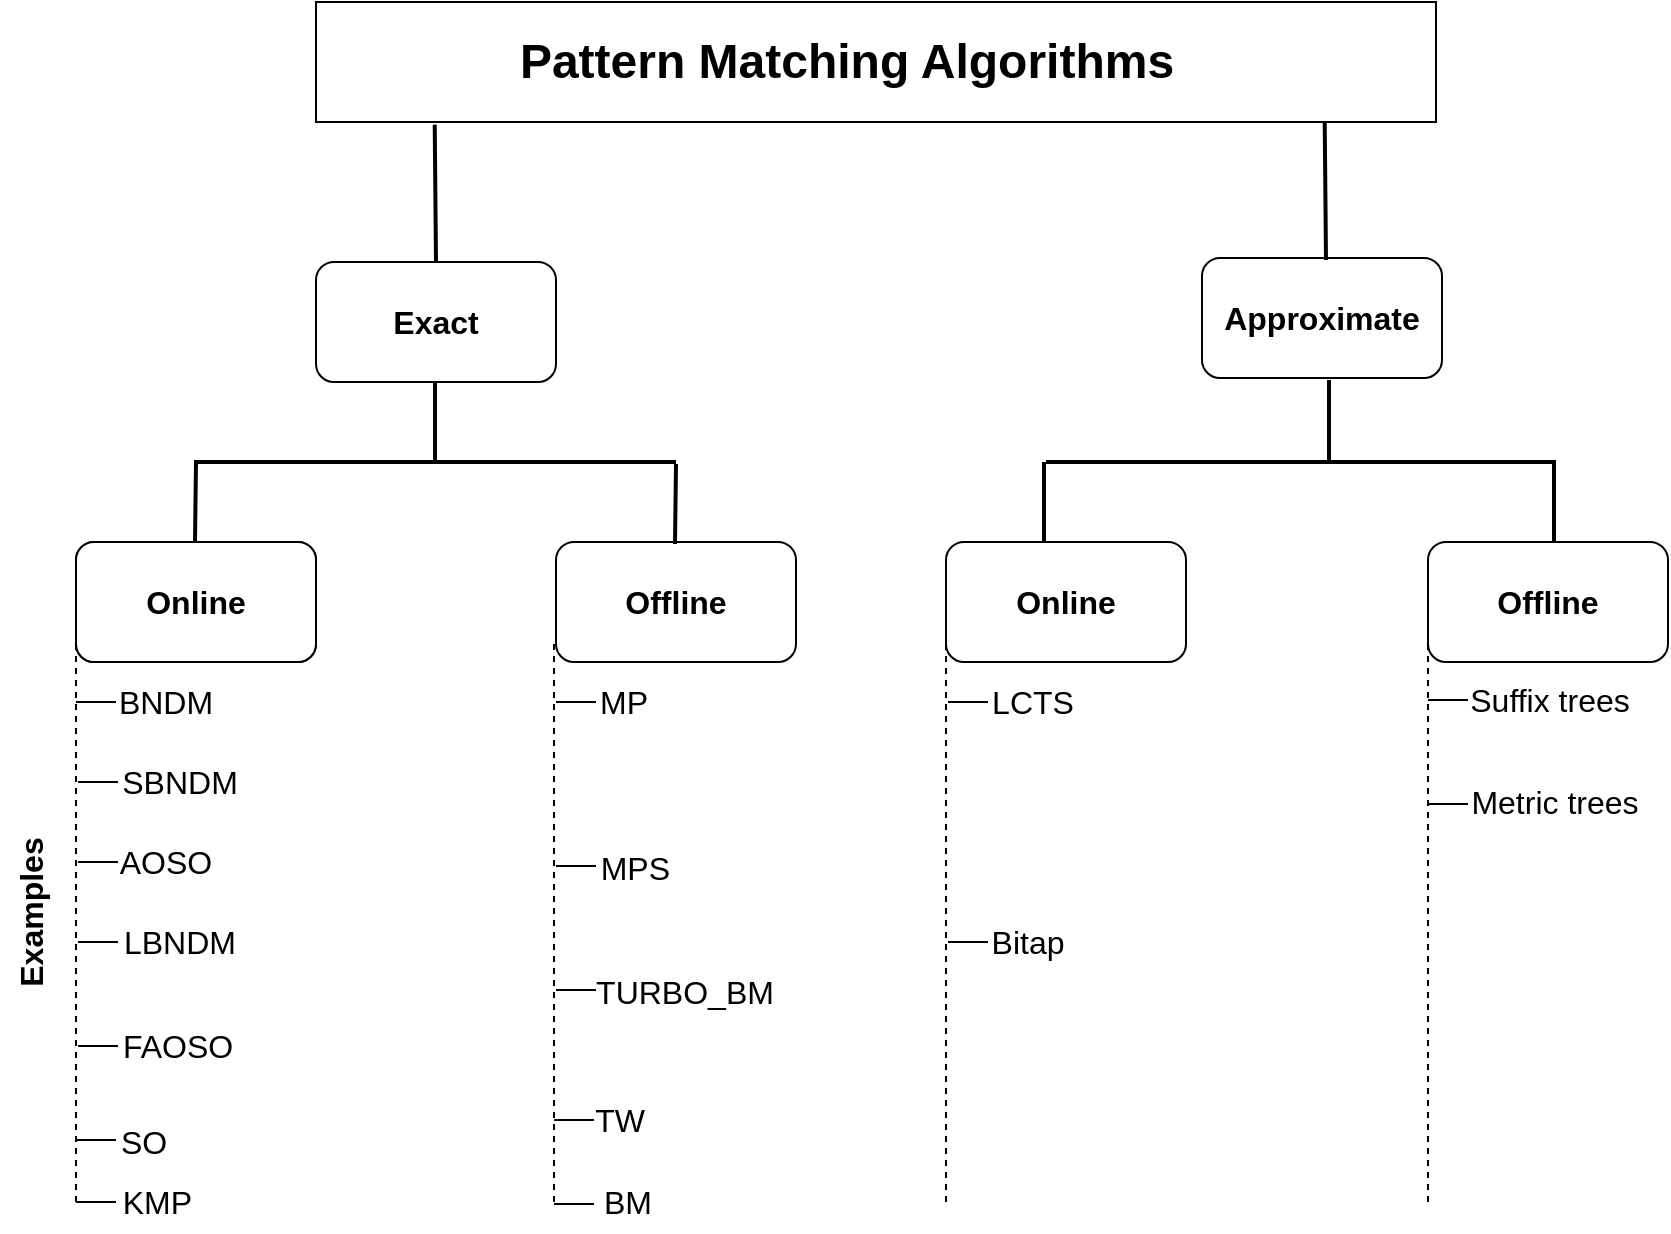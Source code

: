 <mxfile version="20.1.1" type="github">
  <diagram id="-p__1ZMTshBO_-eSBYka" name="Page-1">
    <mxGraphModel dx="1209" dy="749" grid="1" gridSize="10" guides="1" tooltips="1" connect="1" arrows="1" fold="1" page="1" pageScale="1" pageWidth="850" pageHeight="1100" background="#FFFFFF" math="0" shadow="0">
      <root>
        <mxCell id="0" />
        <mxCell id="1" parent="0" />
        <mxCell id="feFIpkgyWD4qysGt8sMT-2" value="&lt;font style=&quot;font-size: 16px;&quot;&gt;&lt;b&gt;Exact&lt;/b&gt;&lt;/font&gt;" style="rounded=1;whiteSpace=wrap;html=1;labelBackgroundColor=default;" parent="1" vertex="1">
          <mxGeometry x="160" y="140" width="120" height="60" as="geometry" />
        </mxCell>
        <mxCell id="feFIpkgyWD4qysGt8sMT-3" value="&lt;font style=&quot;font-size: 16px;&quot;&gt;Approximate&lt;/font&gt;" style="rounded=1;whiteSpace=wrap;html=1;fontStyle=1" parent="1" vertex="1">
          <mxGeometry x="603" y="138" width="120" height="60" as="geometry" />
        </mxCell>
        <mxCell id="feFIpkgyWD4qysGt8sMT-4" value="Online" style="rounded=1;whiteSpace=wrap;html=1;fontSize=16;" parent="1" vertex="1">
          <mxGeometry x="40" y="280" width="120" height="60" as="geometry" />
        </mxCell>
        <mxCell id="feFIpkgyWD4qysGt8sMT-5" value="Offline" style="rounded=1;whiteSpace=wrap;html=1;fontSize=16;fontStyle=1" parent="1" vertex="1">
          <mxGeometry x="280" y="280" width="120" height="60" as="geometry" />
        </mxCell>
        <mxCell id="feFIpkgyWD4qysGt8sMT-6" value="Online" style="rounded=1;whiteSpace=wrap;html=1;fontSize=16;fontStyle=1" parent="1" vertex="1">
          <mxGeometry x="475" y="280" width="120" height="60" as="geometry" />
        </mxCell>
        <mxCell id="feFIpkgyWD4qysGt8sMT-7" value="Offline" style="rounded=1;whiteSpace=wrap;html=1;fontSize=16;fontStyle=1" parent="1" vertex="1">
          <mxGeometry x="716" y="280" width="120" height="60" as="geometry" />
        </mxCell>
        <mxCell id="feFIpkgyWD4qysGt8sMT-8" value="" style="endArrow=none;html=1;rounded=0;fontSize=16;strokeWidth=2;" parent="1" edge="1">
          <mxGeometry width="50" height="50" relative="1" as="geometry">
            <mxPoint x="99" y="240" as="sourcePoint" />
            <mxPoint x="340" y="240" as="targetPoint" />
          </mxGeometry>
        </mxCell>
        <mxCell id="feFIpkgyWD4qysGt8sMT-9" value="" style="endArrow=none;html=1;rounded=0;fontSize=16;strokeWidth=2;" parent="1" edge="1">
          <mxGeometry width="50" height="50" relative="1" as="geometry">
            <mxPoint x="219.5" y="240" as="sourcePoint" />
            <mxPoint x="219.5" y="200" as="targetPoint" />
          </mxGeometry>
        </mxCell>
        <mxCell id="feFIpkgyWD4qysGt8sMT-10" value="" style="endArrow=none;html=1;rounded=0;fontSize=16;strokeWidth=2;" parent="1" edge="1">
          <mxGeometry width="50" height="50" relative="1" as="geometry">
            <mxPoint x="666.5" y="239" as="sourcePoint" />
            <mxPoint x="666.5" y="199" as="targetPoint" />
          </mxGeometry>
        </mxCell>
        <mxCell id="feFIpkgyWD4qysGt8sMT-11" value="" style="endArrow=none;html=1;rounded=0;fontSize=16;strokeWidth=2;" parent="1" edge="1">
          <mxGeometry width="50" height="50" relative="1" as="geometry">
            <mxPoint x="99.5" y="280" as="sourcePoint" />
            <mxPoint x="100" y="240" as="targetPoint" />
          </mxGeometry>
        </mxCell>
        <mxCell id="feFIpkgyWD4qysGt8sMT-12" value="" style="endArrow=none;html=1;rounded=0;fontSize=16;strokeWidth=2;" parent="1" edge="1">
          <mxGeometry width="50" height="50" relative="1" as="geometry">
            <mxPoint x="339.5" y="281" as="sourcePoint" />
            <mxPoint x="340" y="241" as="targetPoint" />
          </mxGeometry>
        </mxCell>
        <mxCell id="feFIpkgyWD4qysGt8sMT-13" value="" style="endArrow=none;html=1;rounded=0;fontSize=16;strokeWidth=2;" parent="1" edge="1">
          <mxGeometry width="50" height="50" relative="1" as="geometry">
            <mxPoint x="525" y="240" as="sourcePoint" />
            <mxPoint x="780" y="240" as="targetPoint" />
          </mxGeometry>
        </mxCell>
        <mxCell id="feFIpkgyWD4qysGt8sMT-14" value="" style="endArrow=none;html=1;rounded=0;fontSize=16;strokeWidth=2;" parent="1" edge="1">
          <mxGeometry width="50" height="50" relative="1" as="geometry">
            <mxPoint x="524" y="280" as="sourcePoint" />
            <mxPoint x="524" y="240" as="targetPoint" />
          </mxGeometry>
        </mxCell>
        <mxCell id="feFIpkgyWD4qysGt8sMT-15" value="" style="endArrow=none;html=1;rounded=0;fontSize=16;strokeWidth=2;" parent="1" edge="1">
          <mxGeometry width="50" height="50" relative="1" as="geometry">
            <mxPoint x="779" y="280" as="sourcePoint" />
            <mxPoint x="779" y="240" as="targetPoint" />
          </mxGeometry>
        </mxCell>
        <mxCell id="feFIpkgyWD4qysGt8sMT-16" value="" style="rounded=0;whiteSpace=wrap;html=1;fontSize=18;" parent="1" vertex="1">
          <mxGeometry x="160" y="10" width="560" height="60" as="geometry" />
        </mxCell>
        <mxCell id="feFIpkgyWD4qysGt8sMT-1" value="Pattern Matching Algorithms" style="text;strokeColor=none;fillColor=none;html=1;fontSize=24;fontStyle=1;verticalAlign=middle;align=center;" parent="1" vertex="1">
          <mxGeometry x="360" y="25" width="130" height="30" as="geometry" />
        </mxCell>
        <mxCell id="feFIpkgyWD4qysGt8sMT-18" value="" style="endArrow=none;html=1;rounded=0;fontSize=16;strokeWidth=2;entryX=0.106;entryY=1.022;entryDx=0;entryDy=0;entryPerimeter=0;" parent="1" target="feFIpkgyWD4qysGt8sMT-16" edge="1">
          <mxGeometry width="50" height="50" relative="1" as="geometry">
            <mxPoint x="220" y="140" as="sourcePoint" />
            <mxPoint x="220" y="80" as="targetPoint" />
          </mxGeometry>
        </mxCell>
        <mxCell id="feFIpkgyWD4qysGt8sMT-19" value="" style="endArrow=none;html=1;rounded=0;fontSize=16;strokeWidth=2;entryX=0.106;entryY=1.022;entryDx=0;entryDy=0;entryPerimeter=0;" parent="1" edge="1">
          <mxGeometry width="50" height="50" relative="1" as="geometry">
            <mxPoint x="665" y="139" as="sourcePoint" />
            <mxPoint x="664.36" y="70.32" as="targetPoint" />
          </mxGeometry>
        </mxCell>
        <mxCell id="feFIpkgyWD4qysGt8sMT-20" value="" style="endArrow=none;html=1;rounded=0;fontSize=16;strokeWidth=1;dashed=1;" parent="1" edge="1">
          <mxGeometry width="50" height="50" relative="1" as="geometry">
            <mxPoint x="40" y="610" as="sourcePoint" />
            <mxPoint x="40" y="330" as="targetPoint" />
          </mxGeometry>
        </mxCell>
        <mxCell id="feFIpkgyWD4qysGt8sMT-21" value="" style="endArrow=none;html=1;rounded=0;fontSize=16;strokeWidth=1;dashed=1;" parent="1" edge="1">
          <mxGeometry width="50" height="50" relative="1" as="geometry">
            <mxPoint x="279" y="610" as="sourcePoint" />
            <mxPoint x="279" y="330" as="targetPoint" />
          </mxGeometry>
        </mxCell>
        <mxCell id="feFIpkgyWD4qysGt8sMT-22" value="" style="endArrow=none;html=1;rounded=0;fontSize=16;strokeWidth=1;dashed=1;" parent="1" edge="1">
          <mxGeometry width="50" height="50" relative="1" as="geometry">
            <mxPoint x="475" y="610" as="sourcePoint" />
            <mxPoint x="475" y="329" as="targetPoint" />
          </mxGeometry>
        </mxCell>
        <mxCell id="feFIpkgyWD4qysGt8sMT-23" value="" style="endArrow=none;html=1;rounded=0;fontSize=16;strokeWidth=1;dashed=1;" parent="1" edge="1">
          <mxGeometry width="50" height="50" relative="1" as="geometry">
            <mxPoint x="716" y="610" as="sourcePoint" />
            <mxPoint x="716" y="329" as="targetPoint" />
          </mxGeometry>
        </mxCell>
        <mxCell id="feFIpkgyWD4qysGt8sMT-24" value="" style="endArrow=none;html=1;rounded=0;fontSize=16;strokeWidth=1;" parent="1" edge="1">
          <mxGeometry width="50" height="50" relative="1" as="geometry">
            <mxPoint x="280" y="360" as="sourcePoint" />
            <mxPoint x="300" y="360" as="targetPoint" />
          </mxGeometry>
        </mxCell>
        <mxCell id="feFIpkgyWD4qysGt8sMT-26" value="&lt;font color=&quot;#ffffff&quot;&gt;MP&lt;/font&gt;" style="text;html=1;strokeColor=none;fillColor=none;align=center;verticalAlign=middle;whiteSpace=wrap;rounded=0;fontSize=16;fontColor=#000000;" parent="1" vertex="1">
          <mxGeometry x="284" y="345" width="60" height="30" as="geometry" />
        </mxCell>
        <mxCell id="feFIpkgyWD4qysGt8sMT-28" value="&lt;font color=&quot;#ffffff&quot;&gt;&amp;nbsp; &amp;nbsp;MPS&lt;/font&gt;" style="text;html=1;strokeColor=none;fillColor=none;align=center;verticalAlign=middle;whiteSpace=wrap;rounded=0;fontSize=16;" parent="1" vertex="1">
          <mxGeometry x="282" y="455" width="60" height="30" as="geometry" />
        </mxCell>
        <mxCell id="feFIpkgyWD4qysGt8sMT-29" value="" style="endArrow=none;html=1;rounded=0;fontSize=16;strokeWidth=1;" parent="1" edge="1">
          <mxGeometry width="50" height="50" relative="1" as="geometry">
            <mxPoint x="280" y="442" as="sourcePoint" />
            <mxPoint x="300" y="442" as="targetPoint" />
          </mxGeometry>
        </mxCell>
        <mxCell id="feFIpkgyWD4qysGt8sMT-34" value="" style="endArrow=none;html=1;rounded=0;fontSize=16;strokeWidth=1;" parent="1" edge="1">
          <mxGeometry width="50" height="50" relative="1" as="geometry">
            <mxPoint x="280" y="504" as="sourcePoint" />
            <mxPoint x="300" y="504" as="targetPoint" />
          </mxGeometry>
        </mxCell>
        <mxCell id="feFIpkgyWD4qysGt8sMT-35" value="" style="endArrow=none;html=1;rounded=0;fontSize=16;strokeWidth=1;" parent="1" edge="1">
          <mxGeometry width="50" height="50" relative="1" as="geometry">
            <mxPoint x="279" y="569" as="sourcePoint" />
            <mxPoint x="299" y="569" as="targetPoint" />
          </mxGeometry>
        </mxCell>
        <mxCell id="feFIpkgyWD4qysGt8sMT-39" value="" style="endArrow=none;html=1;rounded=0;fontSize=16;strokeWidth=1;" parent="1" edge="1">
          <mxGeometry width="50" height="50" relative="1" as="geometry">
            <mxPoint x="279" y="611" as="sourcePoint" />
            <mxPoint x="299" y="611" as="targetPoint" />
          </mxGeometry>
        </mxCell>
        <mxCell id="feFIpkgyWD4qysGt8sMT-47" value="AOSA" style="text;html=1;strokeColor=none;fillColor=none;align=center;verticalAlign=middle;whiteSpace=wrap;rounded=0;fontSize=16;fontColor=#FFFFFF;" parent="1" vertex="1">
          <mxGeometry x="475" y="380" width="65" height="36" as="geometry" />
        </mxCell>
        <mxCell id="feFIpkgyWD4qysGt8sMT-48" value="LCTS" style="text;html=1;strokeColor=none;fillColor=none;align=center;verticalAlign=middle;whiteSpace=wrap;rounded=0;fontSize=16;fontColor=#000000;" parent="1" vertex="1">
          <mxGeometry x="470.5" y="345" width="95" height="30" as="geometry" />
        </mxCell>
        <mxCell id="feFIpkgyWD4qysGt8sMT-49" value="BNDM" style="text;html=1;strokeColor=none;fillColor=none;align=center;verticalAlign=middle;whiteSpace=wrap;rounded=0;fontSize=16;fontColor=#000000;" parent="1" vertex="1">
          <mxGeometry x="55" y="345" width="60" height="30" as="geometry" />
        </mxCell>
        <mxCell id="feFIpkgyWD4qysGt8sMT-50" value="SBNDM" style="text;html=1;strokeColor=none;fillColor=none;align=center;verticalAlign=middle;whiteSpace=wrap;rounded=0;fontSize=16;fontColor=#FFFFFF;" parent="1" vertex="1">
          <mxGeometry x="40" y="383" width="60" height="30" as="geometry" />
        </mxCell>
        <mxCell id="feFIpkgyWD4qysGt8sMT-51" value="AOSO" style="text;html=1;strokeColor=none;fillColor=none;align=center;verticalAlign=middle;whiteSpace=wrap;rounded=0;fontSize=16;fontColor=#FFFFFF;" parent="1" vertex="1">
          <mxGeometry x="37" y="425" width="60" height="30" as="geometry" />
        </mxCell>
        <mxCell id="feFIpkgyWD4qysGt8sMT-52" value="LBNDM" style="text;html=1;strokeColor=none;fillColor=none;align=center;verticalAlign=middle;whiteSpace=wrap;rounded=0;fontSize=16;fontColor=#FFFFFF;" parent="1" vertex="1">
          <mxGeometry x="40" y="470" width="60" height="30" as="geometry" />
        </mxCell>
        <mxCell id="feFIpkgyWD4qysGt8sMT-53" value="FAOSO" style="text;html=1;strokeColor=none;fillColor=none;align=center;verticalAlign=middle;whiteSpace=wrap;rounded=0;fontSize=16;fontColor=#FFFFFF;" parent="1" vertex="1">
          <mxGeometry x="38" y="510" width="60" height="30" as="geometry" />
        </mxCell>
        <mxCell id="feFIpkgyWD4qysGt8sMT-54" value="SO" style="text;html=1;strokeColor=none;fillColor=none;align=center;verticalAlign=middle;whiteSpace=wrap;rounded=0;fontSize=16;fontColor=#FFFFFF;" parent="1" vertex="1">
          <mxGeometry x="24" y="550" width="60" height="30" as="geometry" />
        </mxCell>
        <mxCell id="feFIpkgyWD4qysGt8sMT-56" value="Bitap" style="text;html=1;strokeColor=none;fillColor=none;align=center;verticalAlign=middle;whiteSpace=wrap;rounded=0;fontSize=16;fontColor=#000000;" parent="1" vertex="1">
          <mxGeometry x="486" y="465" width="60" height="30" as="geometry" />
        </mxCell>
        <mxCell id="feFIpkgyWD4qysGt8sMT-57" value="Suffix trees" style="text;html=1;strokeColor=none;fillColor=none;align=center;verticalAlign=middle;whiteSpace=wrap;rounded=0;fontSize=16;fontColor=#000000;" parent="1" vertex="1">
          <mxGeometry x="732" y="344" width="90" height="30" as="geometry" />
        </mxCell>
        <mxCell id="feFIpkgyWD4qysGt8sMT-58" value="Metric trees" style="text;html=1;strokeColor=none;fillColor=none;align=center;verticalAlign=middle;whiteSpace=wrap;rounded=0;fontSize=16;fontColor=#000000;" parent="1" vertex="1">
          <mxGeometry x="736" y="395" width="87" height="30" as="geometry" />
        </mxCell>
        <mxCell id="feFIpkgyWD4qysGt8sMT-59" value="Examples" style="text;html=1;strokeColor=none;fillColor=none;align=center;verticalAlign=middle;whiteSpace=wrap;rounded=0;fontSize=16;fontColor=#000000;rotation=-90;fontStyle=1" parent="1" vertex="1">
          <mxGeometry x="-30" y="450" width="95" height="30" as="geometry" />
        </mxCell>
        <mxCell id="5oa_atNVsBXYK-2HbvEH-1" value="SBNDM" style="text;html=1;strokeColor=none;fillColor=none;align=center;verticalAlign=middle;whiteSpace=wrap;rounded=0;fontSize=16;fontColor=#000000;" parent="1" vertex="1">
          <mxGeometry x="62" y="385" width="60" height="30" as="geometry" />
        </mxCell>
        <mxCell id="5oa_atNVsBXYK-2HbvEH-2" value="AOSO" style="text;html=1;strokeColor=none;fillColor=none;align=center;verticalAlign=middle;whiteSpace=wrap;rounded=0;fontSize=16;fontColor=#000000;" parent="1" vertex="1">
          <mxGeometry x="55" y="425" width="60" height="30" as="geometry" />
        </mxCell>
        <mxCell id="5oa_atNVsBXYK-2HbvEH-3" value="LBNDM" style="text;html=1;strokeColor=none;fillColor=none;align=center;verticalAlign=middle;whiteSpace=wrap;rounded=0;fontSize=16;fontColor=#000000;" parent="1" vertex="1">
          <mxGeometry x="62" y="465" width="60" height="30" as="geometry" />
        </mxCell>
        <mxCell id="5oa_atNVsBXYK-2HbvEH-4" value="FAOSO" style="text;html=1;strokeColor=none;fillColor=none;align=center;verticalAlign=middle;whiteSpace=wrap;rounded=0;fontSize=16;fontColor=#000000;" parent="1" vertex="1">
          <mxGeometry x="61" y="517" width="60" height="30" as="geometry" />
        </mxCell>
        <mxCell id="5oa_atNVsBXYK-2HbvEH-5" value="SO" style="text;html=1;strokeColor=none;fillColor=none;align=center;verticalAlign=middle;whiteSpace=wrap;rounded=0;fontSize=16;fontColor=#000000;" parent="1" vertex="1">
          <mxGeometry x="44" y="565" width="60" height="30" as="geometry" />
        </mxCell>
        <mxCell id="5oa_atNVsBXYK-2HbvEH-7" value="BM" style="text;html=1;strokeColor=none;fillColor=none;align=center;verticalAlign=middle;whiteSpace=wrap;rounded=0;fontSize=16;fontColor=#000000;" parent="1" vertex="1">
          <mxGeometry x="286" y="595" width="60" height="30" as="geometry" />
        </mxCell>
        <mxCell id="5oa_atNVsBXYK-2HbvEH-8" value="TW" style="text;html=1;strokeColor=none;fillColor=none;align=center;verticalAlign=middle;whiteSpace=wrap;rounded=0;fontSize=16;fontColor=#000000;" parent="1" vertex="1">
          <mxGeometry x="282" y="554" width="60" height="30" as="geometry" />
        </mxCell>
        <mxCell id="5oa_atNVsBXYK-2HbvEH-9" value="TURBO_BM" style="text;html=1;strokeColor=none;fillColor=none;align=center;verticalAlign=middle;whiteSpace=wrap;rounded=0;fontSize=16;fontColor=#000000;" parent="1" vertex="1">
          <mxGeometry x="285" y="490" width="119" height="30" as="geometry" />
        </mxCell>
        <mxCell id="5oa_atNVsBXYK-2HbvEH-10" value="&lt;font&gt;&amp;nbsp; &amp;nbsp;MPS&lt;/font&gt;" style="text;html=1;strokeColor=none;fillColor=none;align=center;verticalAlign=middle;whiteSpace=wrap;rounded=0;fontSize=16;fontColor=#000000;" parent="1" vertex="1">
          <mxGeometry x="283" y="428" width="60" height="30" as="geometry" />
        </mxCell>
        <mxCell id="5oa_atNVsBXYK-2HbvEH-11" value="&lt;font&gt;&amp;nbsp; &amp;nbsp;KMP&lt;/font&gt;" style="text;html=1;strokeColor=none;fillColor=none;align=center;verticalAlign=middle;whiteSpace=wrap;rounded=0;fontSize=16;fontColor=#000000;" parent="1" vertex="1">
          <mxGeometry x="44" y="595" width="60" height="30" as="geometry" />
        </mxCell>
        <mxCell id="5oa_atNVsBXYK-2HbvEH-12" value="&lt;font&gt;MP&lt;/font&gt;" style="text;html=1;strokeColor=none;fillColor=none;align=center;verticalAlign=middle;whiteSpace=wrap;rounded=0;fontSize=16;fontColor=#000000;" parent="1" vertex="1">
          <mxGeometry x="284" y="345" width="60" height="30" as="geometry" />
        </mxCell>
        <mxCell id="5oa_atNVsBXYK-2HbvEH-14" value="" style="endArrow=none;html=1;rounded=0;fontSize=16;strokeWidth=1;" parent="1" edge="1">
          <mxGeometry width="50" height="50" relative="1" as="geometry">
            <mxPoint x="40" y="579" as="sourcePoint" />
            <mxPoint x="60" y="579" as="targetPoint" />
          </mxGeometry>
        </mxCell>
        <mxCell id="5oa_atNVsBXYK-2HbvEH-15" value="" style="endArrow=none;html=1;rounded=0;fontSize=16;strokeWidth=1;" parent="1" edge="1">
          <mxGeometry width="50" height="50" relative="1" as="geometry">
            <mxPoint x="41" y="532" as="sourcePoint" />
            <mxPoint x="61" y="532" as="targetPoint" />
          </mxGeometry>
        </mxCell>
        <mxCell id="5oa_atNVsBXYK-2HbvEH-16" value="" style="endArrow=none;html=1;rounded=0;fontSize=16;strokeWidth=1;" parent="1" edge="1">
          <mxGeometry width="50" height="50" relative="1" as="geometry">
            <mxPoint x="41" y="480" as="sourcePoint" />
            <mxPoint x="61" y="480" as="targetPoint" />
          </mxGeometry>
        </mxCell>
        <mxCell id="5oa_atNVsBXYK-2HbvEH-17" value="" style="endArrow=none;html=1;rounded=0;fontSize=16;strokeWidth=1;" parent="1" edge="1">
          <mxGeometry width="50" height="50" relative="1" as="geometry">
            <mxPoint x="41" y="440" as="sourcePoint" />
            <mxPoint x="61" y="440" as="targetPoint" />
          </mxGeometry>
        </mxCell>
        <mxCell id="5oa_atNVsBXYK-2HbvEH-18" value="" style="endArrow=none;html=1;rounded=0;fontSize=16;strokeWidth=1;" parent="1" edge="1">
          <mxGeometry width="50" height="50" relative="1" as="geometry">
            <mxPoint x="41" y="400" as="sourcePoint" />
            <mxPoint x="61" y="400" as="targetPoint" />
          </mxGeometry>
        </mxCell>
        <mxCell id="5oa_atNVsBXYK-2HbvEH-19" value="" style="endArrow=none;html=1;rounded=0;fontSize=16;strokeWidth=1;" parent="1" edge="1">
          <mxGeometry width="50" height="50" relative="1" as="geometry">
            <mxPoint x="40" y="360" as="sourcePoint" />
            <mxPoint x="60" y="360" as="targetPoint" />
          </mxGeometry>
        </mxCell>
        <mxCell id="5oa_atNVsBXYK-2HbvEH-20" value="" style="endArrow=none;html=1;rounded=0;fontSize=16;strokeWidth=1;" parent="1" edge="1">
          <mxGeometry width="50" height="50" relative="1" as="geometry">
            <mxPoint x="476" y="360" as="sourcePoint" />
            <mxPoint x="496" y="360" as="targetPoint" />
          </mxGeometry>
        </mxCell>
        <mxCell id="5oa_atNVsBXYK-2HbvEH-22" value="" style="endArrow=none;html=1;rounded=0;fontSize=16;strokeWidth=1;" parent="1" edge="1">
          <mxGeometry width="50" height="50" relative="1" as="geometry">
            <mxPoint x="476" y="480" as="sourcePoint" />
            <mxPoint x="496" y="480" as="targetPoint" />
          </mxGeometry>
        </mxCell>
        <mxCell id="5oa_atNVsBXYK-2HbvEH-23" value="" style="endArrow=none;html=1;rounded=0;fontSize=16;strokeWidth=1;" parent="1" edge="1">
          <mxGeometry width="50" height="50" relative="1" as="geometry">
            <mxPoint x="716" y="411" as="sourcePoint" />
            <mxPoint x="736" y="411" as="targetPoint" />
          </mxGeometry>
        </mxCell>
        <mxCell id="5oa_atNVsBXYK-2HbvEH-24" value="" style="endArrow=none;html=1;rounded=0;fontSize=16;strokeWidth=1;" parent="1" edge="1">
          <mxGeometry width="50" height="50" relative="1" as="geometry">
            <mxPoint x="716" y="359" as="sourcePoint" />
            <mxPoint x="736" y="359" as="targetPoint" />
          </mxGeometry>
        </mxCell>
        <mxCell id="5oa_atNVsBXYK-2HbvEH-26" value="" style="endArrow=none;html=1;rounded=0;fontSize=16;strokeWidth=1;" parent="1" edge="1">
          <mxGeometry width="50" height="50" relative="1" as="geometry">
            <mxPoint x="40" y="610" as="sourcePoint" />
            <mxPoint x="60" y="610" as="targetPoint" />
          </mxGeometry>
        </mxCell>
        <mxCell id="5oa_atNVsBXYK-2HbvEH-27" value="Online" style="rounded=1;whiteSpace=wrap;html=1;fontSize=16;fontStyle=1" parent="1" vertex="1">
          <mxGeometry x="40" y="280" width="120" height="60" as="geometry" />
        </mxCell>
      </root>
    </mxGraphModel>
  </diagram>
</mxfile>
